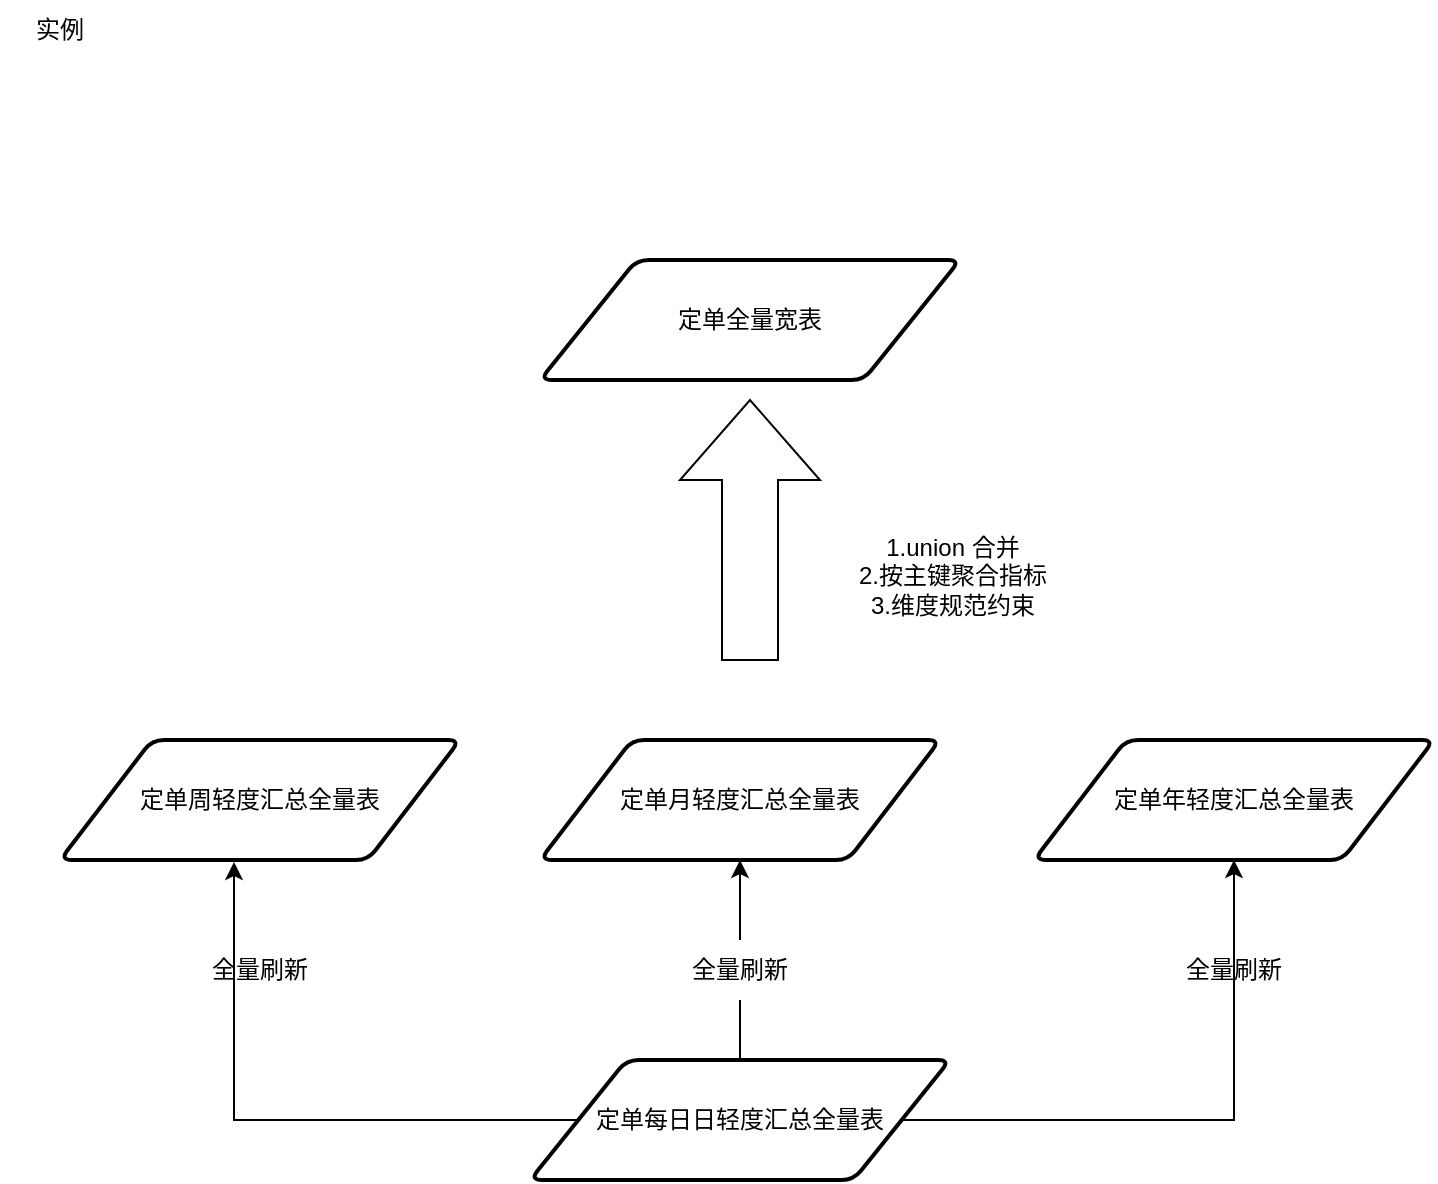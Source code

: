 <mxfile version="20.3.0" type="github">
  <diagram id="8IxGTgm18ZwlXL1iowDx" name="第 1 页">
    <mxGraphModel dx="1422" dy="762" grid="1" gridSize="10" guides="1" tooltips="1" connect="1" arrows="1" fold="1" page="1" pageScale="1" pageWidth="827" pageHeight="1169" math="0" shadow="0">
      <root>
        <mxCell id="0" />
        <mxCell id="1" parent="0" />
        <mxCell id="Nu5rQ-vg_1bx4Dky8eYE-14" style="edgeStyle=orthogonalEdgeStyle;rounded=0;orthogonalLoop=1;jettySize=auto;html=1;entryX=0.435;entryY=1.017;entryDx=0;entryDy=0;entryPerimeter=0;" parent="1" source="Nu5rQ-vg_1bx4Dky8eYE-1" target="Nu5rQ-vg_1bx4Dky8eYE-3" edge="1">
          <mxGeometry relative="1" as="geometry" />
        </mxCell>
        <mxCell id="Nu5rQ-vg_1bx4Dky8eYE-15" style="edgeStyle=orthogonalEdgeStyle;rounded=0;orthogonalLoop=1;jettySize=auto;html=1;startArrow=none;" parent="1" source="QZ877cHgiQYMGY4JspwA-2" target="Nu5rQ-vg_1bx4Dky8eYE-4" edge="1">
          <mxGeometry relative="1" as="geometry" />
        </mxCell>
        <mxCell id="Nu5rQ-vg_1bx4Dky8eYE-16" style="edgeStyle=orthogonalEdgeStyle;rounded=0;orthogonalLoop=1;jettySize=auto;html=1;entryX=0.5;entryY=1;entryDx=0;entryDy=0;" parent="1" source="Nu5rQ-vg_1bx4Dky8eYE-1" target="Nu5rQ-vg_1bx4Dky8eYE-5" edge="1">
          <mxGeometry relative="1" as="geometry" />
        </mxCell>
        <mxCell id="Nu5rQ-vg_1bx4Dky8eYE-1" value="定单每日日轻度汇总全量表" style="shape=parallelogram;html=1;strokeWidth=2;perimeter=parallelogramPerimeter;whiteSpace=wrap;rounded=1;arcSize=12;size=0.23;" parent="1" vertex="1">
          <mxGeometry x="335" y="600" width="210" height="60" as="geometry" />
        </mxCell>
        <mxCell id="Nu5rQ-vg_1bx4Dky8eYE-2" value="实例" style="text;html=1;strokeColor=none;fillColor=none;align=center;verticalAlign=middle;whiteSpace=wrap;rounded=0;" parent="1" vertex="1">
          <mxGeometry x="70" y="70" width="60" height="30" as="geometry" />
        </mxCell>
        <mxCell id="Nu5rQ-vg_1bx4Dky8eYE-3" value="定单周轻度汇总全量表" style="shape=parallelogram;html=1;strokeWidth=2;perimeter=parallelogramPerimeter;whiteSpace=wrap;rounded=1;arcSize=12;size=0.23;" parent="1" vertex="1">
          <mxGeometry x="100" y="440" width="200" height="60" as="geometry" />
        </mxCell>
        <mxCell id="Nu5rQ-vg_1bx4Dky8eYE-4" value="定单月轻度汇总全量表" style="shape=parallelogram;html=1;strokeWidth=2;perimeter=parallelogramPerimeter;whiteSpace=wrap;rounded=1;arcSize=12;size=0.23;" parent="1" vertex="1">
          <mxGeometry x="340" y="440" width="200" height="60" as="geometry" />
        </mxCell>
        <mxCell id="Nu5rQ-vg_1bx4Dky8eYE-5" value="定单年轻度汇总全量表" style="shape=parallelogram;html=1;strokeWidth=2;perimeter=parallelogramPerimeter;whiteSpace=wrap;rounded=1;arcSize=12;size=0.23;" parent="1" vertex="1">
          <mxGeometry x="587" y="440" width="200" height="60" as="geometry" />
        </mxCell>
        <mxCell id="Nu5rQ-vg_1bx4Dky8eYE-17" value="定单全量宽表" style="shape=parallelogram;html=1;strokeWidth=2;perimeter=parallelogramPerimeter;whiteSpace=wrap;rounded=1;arcSize=12;size=0.23;" parent="1" vertex="1">
          <mxGeometry x="340" y="200" width="210" height="60" as="geometry" />
        </mxCell>
        <mxCell id="Nu5rQ-vg_1bx4Dky8eYE-18" value="" style="html=1;shadow=0;dashed=0;align=center;verticalAlign=middle;shape=mxgraph.arrows2.arrow;dy=0.6;dx=40;direction=north;notch=0;" parent="1" vertex="1">
          <mxGeometry x="410" y="270" width="70" height="130" as="geometry" />
        </mxCell>
        <mxCell id="QZ877cHgiQYMGY4JspwA-1" value="全量刷新" style="text;html=1;strokeColor=none;fillColor=none;align=center;verticalAlign=middle;whiteSpace=wrap;rounded=0;" vertex="1" parent="1">
          <mxGeometry x="170" y="540" width="60" height="30" as="geometry" />
        </mxCell>
        <mxCell id="QZ877cHgiQYMGY4JspwA-2" value="全量刷新" style="text;html=1;strokeColor=none;fillColor=none;align=center;verticalAlign=middle;whiteSpace=wrap;rounded=0;" vertex="1" parent="1">
          <mxGeometry x="410" y="540" width="60" height="30" as="geometry" />
        </mxCell>
        <mxCell id="QZ877cHgiQYMGY4JspwA-3" value="" style="edgeStyle=orthogonalEdgeStyle;rounded=0;orthogonalLoop=1;jettySize=auto;html=1;endArrow=none;" edge="1" parent="1" source="Nu5rQ-vg_1bx4Dky8eYE-1" target="QZ877cHgiQYMGY4JspwA-2">
          <mxGeometry relative="1" as="geometry">
            <mxPoint x="440" y="600" as="sourcePoint" />
            <mxPoint x="440" y="500" as="targetPoint" />
          </mxGeometry>
        </mxCell>
        <mxCell id="QZ877cHgiQYMGY4JspwA-4" value="全量刷新" style="text;html=1;strokeColor=none;fillColor=none;align=center;verticalAlign=middle;whiteSpace=wrap;rounded=0;" vertex="1" parent="1">
          <mxGeometry x="657" y="540" width="60" height="30" as="geometry" />
        </mxCell>
        <mxCell id="QZ877cHgiQYMGY4JspwA-5" value="1.union 合并&lt;br&gt;2.按主键聚合指标&lt;br&gt;3.维度规范约束" style="text;html=1;strokeColor=none;fillColor=none;align=center;verticalAlign=middle;whiteSpace=wrap;rounded=0;" vertex="1" parent="1">
          <mxGeometry x="460" y="330" width="173" height="55" as="geometry" />
        </mxCell>
      </root>
    </mxGraphModel>
  </diagram>
</mxfile>
